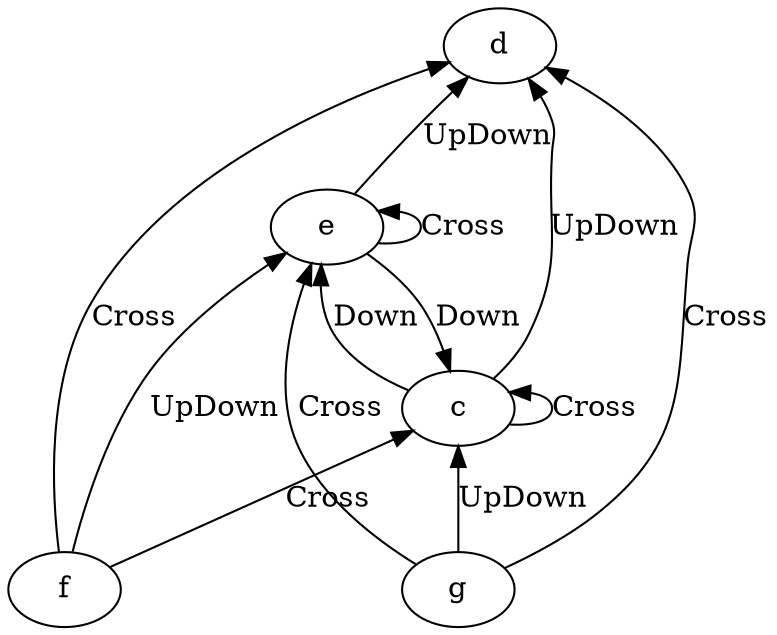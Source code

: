 digraph G {
Graph [rankdir=BT]
80 [label="c"]
81 [label="d"]
82 [label="e"]
83 [label="f"]
84 [label="g"]
80->80 [label="Cross"]
80->81 [label="UpDown"]
80->82 [label="Down"]
82->80 [label="Down"]
82->81 [label="UpDown"]
82->82 [label="Cross"]
83->80 [label="Cross"]
83->81 [label="Cross"]
83->82 [label="UpDown"]
84->80 [label="UpDown"]
84->81 [label="Cross"]
84->82 [label="Cross"]
}